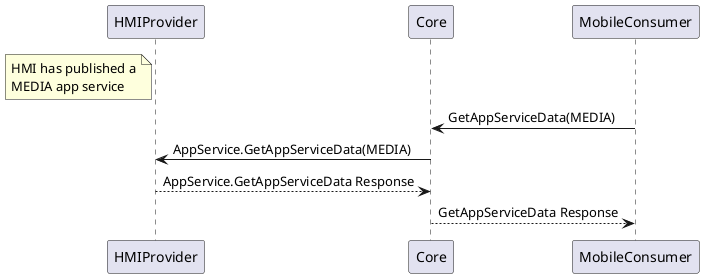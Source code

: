 @startuml GetAppServiceData_HMI_ASP
participant HMIProvider
participant Core
participant MobileConsumer

note left of HMIProvider: HMI has published a\nMEDIA app service

MobileConsumer -> Core: GetAppServiceData(MEDIA)
Core -> HMIProvider: AppService.GetAppServiceData(MEDIA)
HMIProvider --> Core: AppService.GetAppServiceData Response
Core --> MobileConsumer: GetAppServiceData Response

@enduml